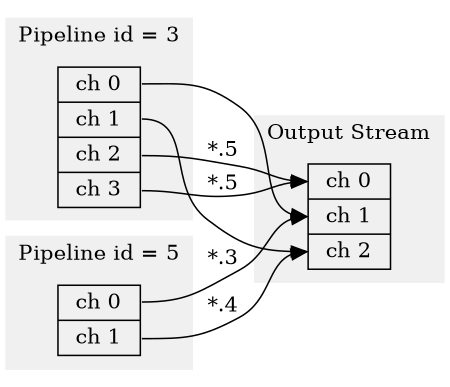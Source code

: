 digraph ch_mapping_mux {
   compound = true;
   node [shape = record];
   rankdir = LR;
   size = 3;

   subgraph cluster_ppl_3 {
      label = "Pipeline id = 3";
      style = "filled"; color = "#f0f0f0";

      ppl_3 [label = "<ch_0>ch 0
                     |<ch_1>ch 1
                     |<ch_2>ch 2
                     |<ch_3>ch 3"];
   }

   subgraph cluster_ppl_5 {
      label = "Pipeline id = 5";
      style = "filled"; color = "#f0f0f0";

      ppl_5 [label = "<ch_0>ch 0
                     |<ch_1>ch 1"];
   }

   subgraph cluster_out_stream {
      label = "Output Stream";
      style = "filled"; color = "#f0f0f0";

      str [label = "<ch_0>ch 0
                     |<ch_1>ch 1
                     |<ch_2>ch 2"];
   }

   ppl_3:ch_0 -> str:ch_1
   ppl_3:ch_1 -> str:ch_2
   ppl_3:ch_2 -> str:ch_0 [label = "*.5"]
   ppl_3:ch_3 -> str:ch_0 [label = "*.5"]

   ppl_5:ch_0 -> str:ch_1 [label = "*.3"]
   ppl_5:ch_1 -> str:ch_2 [label = "*.4"];
}
